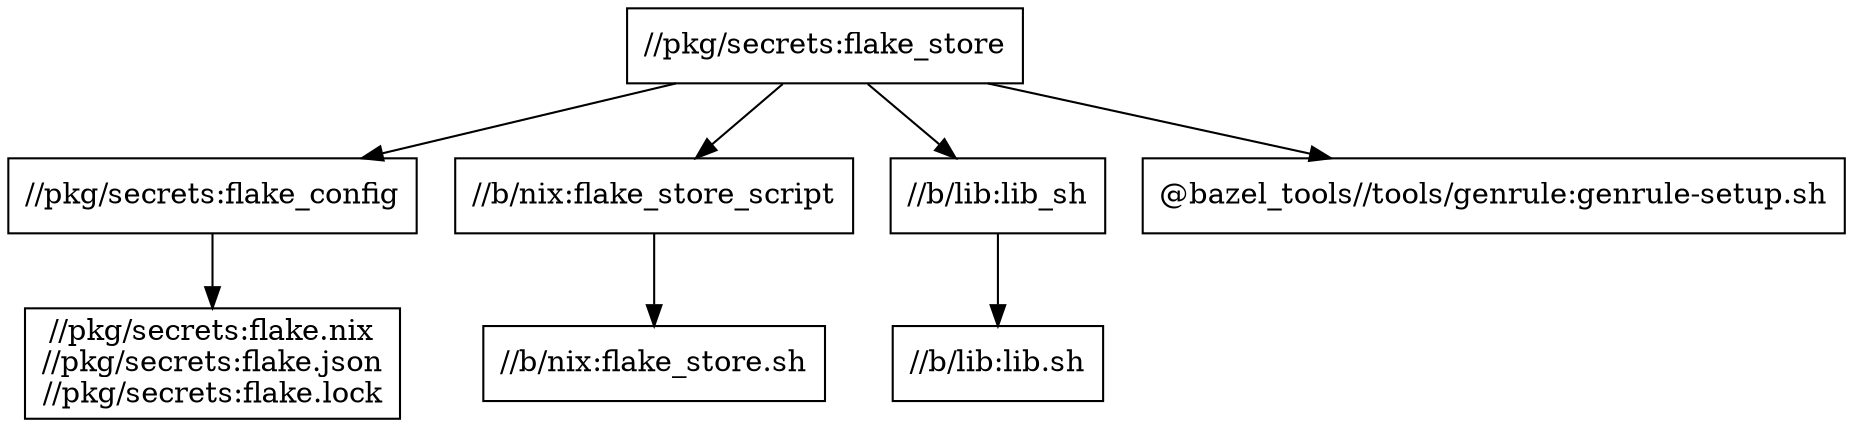 digraph mygraph {
  node [shape=box];
  "//pkg/secrets:flake_store"
  "//pkg/secrets:flake_store" -> "//pkg/secrets:flake_config"
  "//pkg/secrets:flake_store" -> "//b/nix:flake_store_script"
  "//pkg/secrets:flake_store" -> "//b/lib:lib_sh"
  "//pkg/secrets:flake_store" -> "@bazel_tools//tools/genrule:genrule-setup.sh"
  "@bazel_tools//tools/genrule:genrule-setup.sh"
  "//b/lib:lib_sh"
  "//b/lib:lib_sh" -> "//b/lib:lib.sh"
  "//b/nix:flake_store_script"
  "//b/nix:flake_store_script" -> "//b/nix:flake_store.sh"
  "//b/lib:lib.sh"
  "//b/nix:flake_store.sh"
  "//pkg/secrets:flake_config"
  "//pkg/secrets:flake_config" -> "//pkg/secrets:flake.nix\n//pkg/secrets:flake.json\n//pkg/secrets:flake.lock"
  "//pkg/secrets:flake.nix\n//pkg/secrets:flake.json\n//pkg/secrets:flake.lock"
}
